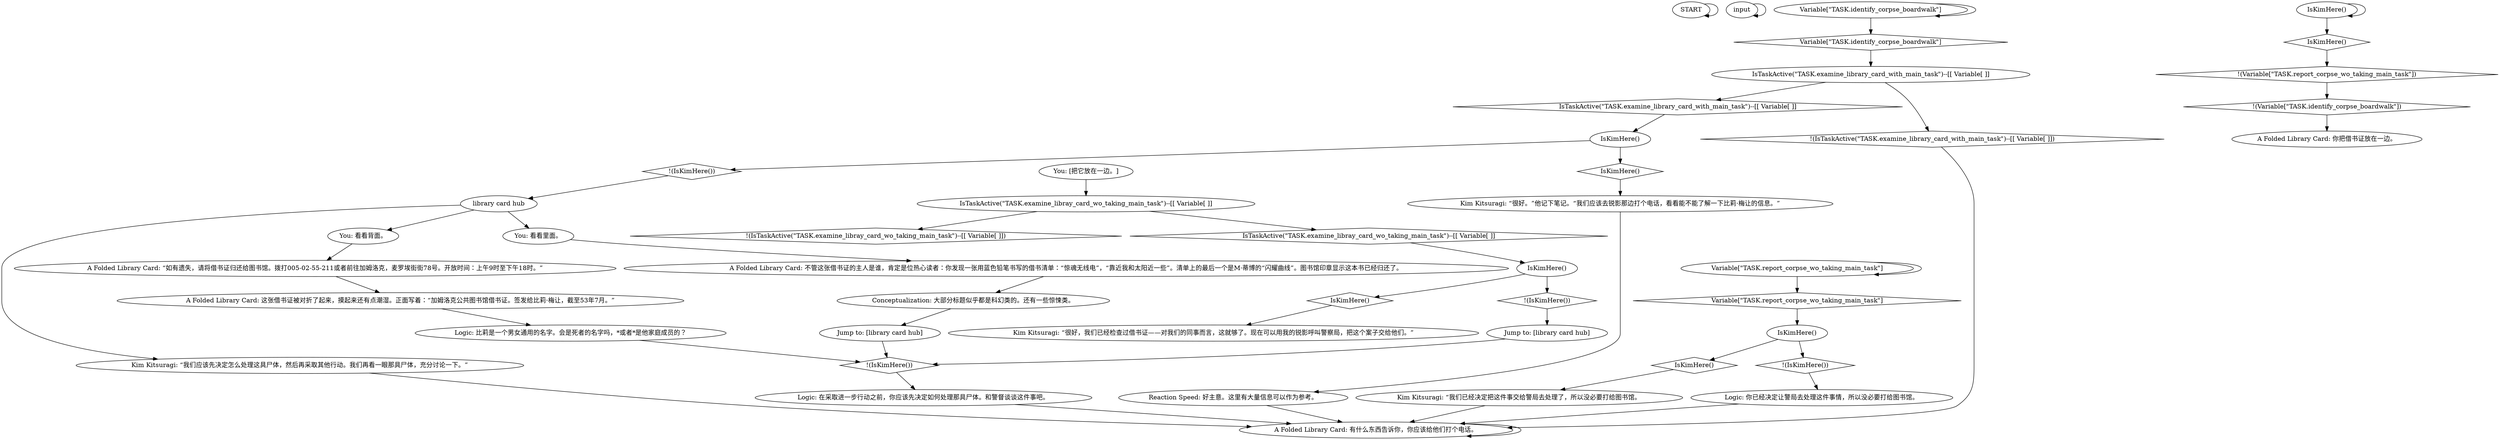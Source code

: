# INVENTORY / LIBRARY CARD
# dead working class husband library card
# ==================================================
digraph G {
	  0 [label="START"];
	  1 [label="input"];
	  2 [label="A Folded Library Card: 这张借书证被对折了起来，摸起来还有点潮湿。正面写着：“加姆洛克公共图书馆借书证。签发给比莉·梅让，截至53年7月。”"];
	  3 [label="Variable[\"TASK.identify_corpse_boardwalk\"]"];
	  4 [label="Variable[\"TASK.identify_corpse_boardwalk\"]", shape=diamond];
	  5 [label="!(Variable[\"TASK.identify_corpse_boardwalk\"])", shape=diamond];
	  6 [label="IsKimHere()"];
	  7 [label="IsKimHere()", shape=diamond];
	  8 [label="!(IsKimHere())", shape=diamond];
	  9 [label="library card hub"];
	  10 [label="A Folded Library Card: 有什么东西告诉你，你应该给他们打个电话。"];
	  11 [label="Jump to: [library card hub]"];
	  12 [label="A Folded Library Card: 你把借书证放在一边。"];
	  13 [label="Variable[\"TASK.report_corpse_wo_taking_main_task\"]"];
	  14 [label="Variable[\"TASK.report_corpse_wo_taking_main_task\"]", shape=diamond];
	  15 [label="!(Variable[\"TASK.report_corpse_wo_taking_main_task\"])", shape=diamond];
	  16 [label="Kim Kitsuragi: “我们应该先决定怎么处理这具尸体，然后再采取其他行动。我们再看一眼那具尸体，充分讨论一下。”"];
	  17 [label="You: [把它放在一边。]"];
	  18 [label="Logic: 比莉是一个男女通用的名字。会是死者的名字吗，*或者*是他家庭成员的？"];
	  19 [label="IsTaskActive(\"TASK.examine_libray_card_wo_taking_main_task\")--[[ Variable[ ]]"];
	  20 [label="IsTaskActive(\"TASK.examine_libray_card_wo_taking_main_task\")--[[ Variable[ ]]", shape=diamond];
	  21 [label="!(IsTaskActive(\"TASK.examine_libray_card_wo_taking_main_task\")--[[ Variable[ ]])", shape=diamond];
	  22 [label="You: 看看背面。"];
	  23 [label="A Folded Library Card: 不管这张借书证的主人是谁，肯定是位热心读者：你发现一张用蓝色铅笔书写的借书清单：“惊魂无线电”，“靠近我和太阳近一些”。清单上的最后一个是M·蒂博的“闪耀曲线”。图书馆印章显示这本书已经归还了。"];
	  24 [label="IsKimHere()"];
	  25 [label="IsKimHere()", shape=diamond];
	  26 [label="!(IsKimHere())", shape=diamond];
	  27 [label="Jump to: [library card hub]"];
	  28 [label="Logic: 在采取进一步行动之前，你应该先决定如何处理那具尸体。和警督谈谈这件事吧。"];
	  29 [label="Kim Kitsuragi: “很好，我们已经检查过借书证——对我们的同事而言，这就够了。现在可以用我的锐影呼叫警察局，把这个案子交给他们。”"];
	  30 [label="A Folded Library Card: “如有遗失，请将借书证归还给图书馆。拨打005-02-55-211或者前往加姆洛克，麦罗埃街街78号。开放时间：上午9时至下午18时。”"];
	  31 [label="Reaction Speed: 好主意。这里有大量信息可以作为参考。"];
	  32 [label="IsKimHere()"];
	  33 [label="IsKimHere()", shape=diamond];
	  34 [label="!(IsKimHere())", shape=diamond];
	  35 [label="Kim Kitsuragi: “很好。”他记下笔记。“我们应该去锐影那边打个电话，看看能不能了解一下比莉·梅让的信息。”"];
	  36 [label="Conceptualization: 大部分标题似乎都是科幻类的。还有一些惊悚类。"];
	  37 [label="Kim Kitsuragi: “我们已经决定把这件事交给警局去处理了，所以没必要打给图书馆。"];
	  38 [label="Logic: 你已经决定让警局去处理这件事情，所以没必要打给图书馆。"];
	  39 [label="IsKimHere()"];
	  40 [label="IsKimHere()", shape=diamond];
	  41 [label="!(IsKimHere())", shape=diamond];
	  42 [label="IsTaskActive(\"TASK.examine_library_card_with_main_task\")--[[ Variable[ ]]"];
	  43 [label="IsTaskActive(\"TASK.examine_library_card_with_main_task\")--[[ Variable[ ]]", shape=diamond];
	  44 [label="!(IsTaskActive(\"TASK.examine_library_card_with_main_task\")--[[ Variable[ ]])", shape=diamond];
	  45 [label="You: 看看里面。"];
	  0 -> 0
	  1 -> 1
	  2 -> 18
	  3 -> 3
	  3 -> 4
	  4 -> 42
	  5 -> 12
	  6 -> 6
	  6 -> 7
	  7 -> 15
	  8 -> 28
	  9 -> 16
	  9 -> 45
	  9 -> 22
	  10 -> 10
	  11 -> 8
	  13 -> 13
	  13 -> 14
	  14 -> 32
	  15 -> 5
	  16 -> 10
	  17 -> 19
	  18 -> 8
	  19 -> 20
	  19 -> 21
	  20 -> 39
	  22 -> 30
	  23 -> 36
	  24 -> 25
	  24 -> 26
	  25 -> 35
	  26 -> 9
	  27 -> 8
	  28 -> 10
	  30 -> 2
	  31 -> 10
	  32 -> 33
	  32 -> 34
	  33 -> 37
	  34 -> 38
	  35 -> 31
	  36 -> 27
	  37 -> 10
	  38 -> 10
	  39 -> 40
	  39 -> 41
	  40 -> 29
	  41 -> 11
	  42 -> 43
	  42 -> 44
	  43 -> 24
	  44 -> 10
	  45 -> 23
}

